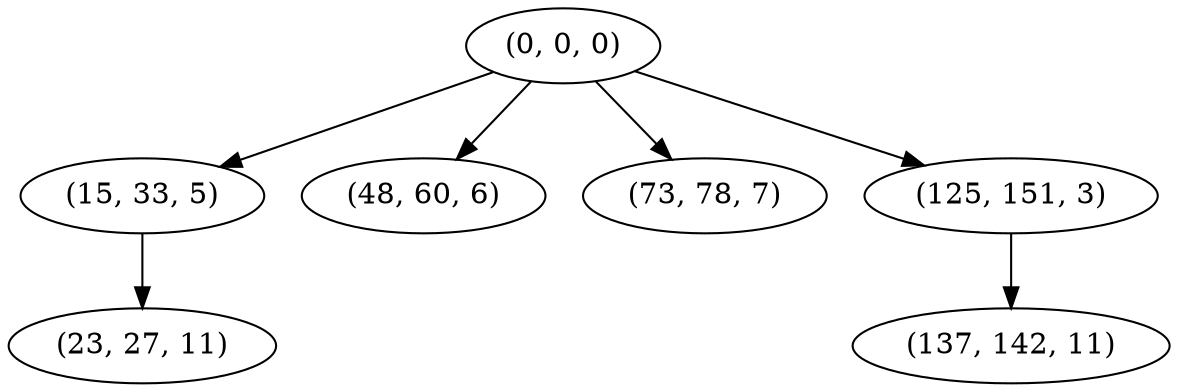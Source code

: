 digraph tree {
    "(0, 0, 0)";
    "(15, 33, 5)";
    "(23, 27, 11)";
    "(48, 60, 6)";
    "(73, 78, 7)";
    "(125, 151, 3)";
    "(137, 142, 11)";
    "(0, 0, 0)" -> "(15, 33, 5)";
    "(0, 0, 0)" -> "(48, 60, 6)";
    "(0, 0, 0)" -> "(73, 78, 7)";
    "(0, 0, 0)" -> "(125, 151, 3)";
    "(15, 33, 5)" -> "(23, 27, 11)";
    "(125, 151, 3)" -> "(137, 142, 11)";
}
